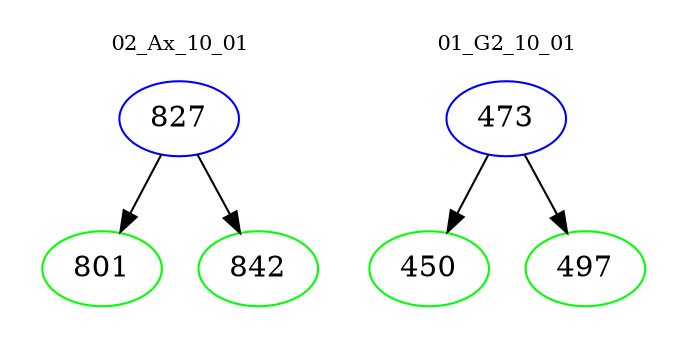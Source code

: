 digraph{
subgraph cluster_0 {
color = white
label = "02_Ax_10_01";
fontsize=10;
T0_827 [label="827", color="blue"]
T0_827 -> T0_801 [color="black"]
T0_801 [label="801", color="green"]
T0_827 -> T0_842 [color="black"]
T0_842 [label="842", color="green"]
}
subgraph cluster_1 {
color = white
label = "01_G2_10_01";
fontsize=10;
T1_473 [label="473", color="blue"]
T1_473 -> T1_450 [color="black"]
T1_450 [label="450", color="green"]
T1_473 -> T1_497 [color="black"]
T1_497 [label="497", color="green"]
}
}
